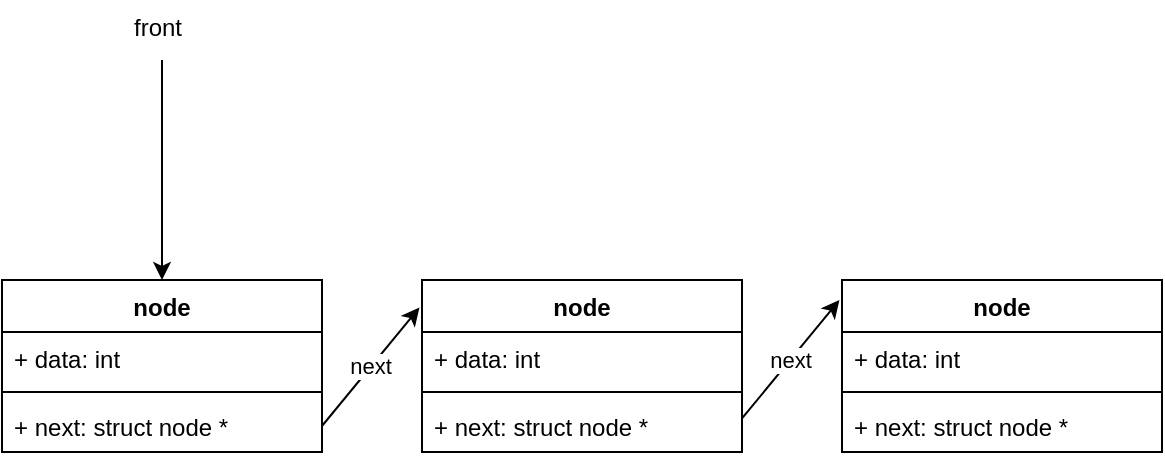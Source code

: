 <mxfile version="13.6.0" type="github">
  <diagram id="Vss-l0w1QYX-YwK_ltrS" name="Page-1">
    <mxGraphModel dx="931" dy="441" grid="1" gridSize="10" guides="1" tooltips="1" connect="1" arrows="1" fold="1" page="1" pageScale="1" pageWidth="1169" pageHeight="1654" math="0" shadow="0">
      <root>
        <mxCell id="0" />
        <mxCell id="1" parent="0" />
        <mxCell id="1GunNgylp0dj-ZQwrUva-2" value="node" style="swimlane;fontStyle=1;align=center;verticalAlign=top;childLayout=stackLayout;horizontal=1;startSize=26;horizontalStack=0;resizeParent=1;resizeParentMax=0;resizeLast=0;collapsible=1;marginBottom=0;" vertex="1" parent="1">
          <mxGeometry x="190" y="220" width="160" height="86" as="geometry" />
        </mxCell>
        <mxCell id="1GunNgylp0dj-ZQwrUva-3" value="+ data: int" style="text;strokeColor=none;fillColor=none;align=left;verticalAlign=top;spacingLeft=4;spacingRight=4;overflow=hidden;rotatable=0;points=[[0,0.5],[1,0.5]];portConstraint=eastwest;" vertex="1" parent="1GunNgylp0dj-ZQwrUva-2">
          <mxGeometry y="26" width="160" height="26" as="geometry" />
        </mxCell>
        <mxCell id="1GunNgylp0dj-ZQwrUva-4" value="" style="line;strokeWidth=1;fillColor=none;align=left;verticalAlign=middle;spacingTop=-1;spacingLeft=3;spacingRight=3;rotatable=0;labelPosition=right;points=[];portConstraint=eastwest;" vertex="1" parent="1GunNgylp0dj-ZQwrUva-2">
          <mxGeometry y="52" width="160" height="8" as="geometry" />
        </mxCell>
        <mxCell id="1GunNgylp0dj-ZQwrUva-5" value="+ next: struct node *" style="text;strokeColor=none;fillColor=none;align=left;verticalAlign=top;spacingLeft=4;spacingRight=4;overflow=hidden;rotatable=0;points=[[0,0.5],[1,0.5]];portConstraint=eastwest;" vertex="1" parent="1GunNgylp0dj-ZQwrUva-2">
          <mxGeometry y="60" width="160" height="26" as="geometry" />
        </mxCell>
        <mxCell id="1GunNgylp0dj-ZQwrUva-6" value="next" style="endArrow=classic;html=1;exitX=1;exitY=0.5;exitDx=0;exitDy=0;entryX=-0.008;entryY=0.16;entryDx=0;entryDy=0;entryPerimeter=0;" edge="1" parent="1" source="1GunNgylp0dj-ZQwrUva-5" target="1GunNgylp0dj-ZQwrUva-7">
          <mxGeometry width="50" height="50" relative="1" as="geometry">
            <mxPoint x="390" y="320" as="sourcePoint" />
            <mxPoint x="440" y="270" as="targetPoint" />
          </mxGeometry>
        </mxCell>
        <mxCell id="1GunNgylp0dj-ZQwrUva-7" value="node" style="swimlane;fontStyle=1;align=center;verticalAlign=top;childLayout=stackLayout;horizontal=1;startSize=26;horizontalStack=0;resizeParent=1;resizeParentMax=0;resizeLast=0;collapsible=1;marginBottom=0;" vertex="1" parent="1">
          <mxGeometry x="400" y="220" width="160" height="86" as="geometry" />
        </mxCell>
        <mxCell id="1GunNgylp0dj-ZQwrUva-8" value="+ data: int" style="text;strokeColor=none;fillColor=none;align=left;verticalAlign=top;spacingLeft=4;spacingRight=4;overflow=hidden;rotatable=0;points=[[0,0.5],[1,0.5]];portConstraint=eastwest;" vertex="1" parent="1GunNgylp0dj-ZQwrUva-7">
          <mxGeometry y="26" width="160" height="26" as="geometry" />
        </mxCell>
        <mxCell id="1GunNgylp0dj-ZQwrUva-9" value="" style="line;strokeWidth=1;fillColor=none;align=left;verticalAlign=middle;spacingTop=-1;spacingLeft=3;spacingRight=3;rotatable=0;labelPosition=right;points=[];portConstraint=eastwest;" vertex="1" parent="1GunNgylp0dj-ZQwrUva-7">
          <mxGeometry y="52" width="160" height="8" as="geometry" />
        </mxCell>
        <mxCell id="1GunNgylp0dj-ZQwrUva-10" value="+ next: struct node *" style="text;strokeColor=none;fillColor=none;align=left;verticalAlign=top;spacingLeft=4;spacingRight=4;overflow=hidden;rotatable=0;points=[[0,0.5],[1,0.5]];portConstraint=eastwest;" vertex="1" parent="1GunNgylp0dj-ZQwrUva-7">
          <mxGeometry y="60" width="160" height="26" as="geometry" />
        </mxCell>
        <mxCell id="1GunNgylp0dj-ZQwrUva-15" value="next" style="endArrow=classic;html=1;exitX=1;exitY=0.5;exitDx=0;exitDy=0;entryX=-0.008;entryY=0.16;entryDx=0;entryDy=0;entryPerimeter=0;" edge="1" parent="1">
          <mxGeometry width="50" height="50" relative="1" as="geometry">
            <mxPoint x="560.0" y="289.24" as="sourcePoint" />
            <mxPoint x="608.72" y="230" as="targetPoint" />
          </mxGeometry>
        </mxCell>
        <mxCell id="1GunNgylp0dj-ZQwrUva-11" value="node" style="swimlane;fontStyle=1;align=center;verticalAlign=top;childLayout=stackLayout;horizontal=1;startSize=26;horizontalStack=0;resizeParent=1;resizeParentMax=0;resizeLast=0;collapsible=1;marginBottom=0;" vertex="1" parent="1">
          <mxGeometry x="610" y="220" width="160" height="86" as="geometry" />
        </mxCell>
        <mxCell id="1GunNgylp0dj-ZQwrUva-12" value="+ data: int" style="text;strokeColor=none;fillColor=none;align=left;verticalAlign=top;spacingLeft=4;spacingRight=4;overflow=hidden;rotatable=0;points=[[0,0.5],[1,0.5]];portConstraint=eastwest;" vertex="1" parent="1GunNgylp0dj-ZQwrUva-11">
          <mxGeometry y="26" width="160" height="26" as="geometry" />
        </mxCell>
        <mxCell id="1GunNgylp0dj-ZQwrUva-13" value="" style="line;strokeWidth=1;fillColor=none;align=left;verticalAlign=middle;spacingTop=-1;spacingLeft=3;spacingRight=3;rotatable=0;labelPosition=right;points=[];portConstraint=eastwest;" vertex="1" parent="1GunNgylp0dj-ZQwrUva-11">
          <mxGeometry y="52" width="160" height="8" as="geometry" />
        </mxCell>
        <mxCell id="1GunNgylp0dj-ZQwrUva-14" value="+ next: struct node *" style="text;strokeColor=none;fillColor=none;align=left;verticalAlign=top;spacingLeft=4;spacingRight=4;overflow=hidden;rotatable=0;points=[[0,0.5],[1,0.5]];portConstraint=eastwest;" vertex="1" parent="1GunNgylp0dj-ZQwrUva-11">
          <mxGeometry y="60" width="160" height="26" as="geometry" />
        </mxCell>
        <mxCell id="1GunNgylp0dj-ZQwrUva-17" value="" style="endArrow=classic;html=1;entryX=0.5;entryY=0;entryDx=0;entryDy=0;" edge="1" parent="1" target="1GunNgylp0dj-ZQwrUva-2">
          <mxGeometry width="50" height="50" relative="1" as="geometry">
            <mxPoint x="270" y="110" as="sourcePoint" />
            <mxPoint x="570" y="190" as="targetPoint" />
          </mxGeometry>
        </mxCell>
        <mxCell id="1GunNgylp0dj-ZQwrUva-18" value="front" style="text;strokeColor=none;fillColor=none;align=left;verticalAlign=top;spacingLeft=4;spacingRight=4;overflow=hidden;rotatable=0;points=[[0,0.5],[1,0.5]];portConstraint=eastwest;" vertex="1" parent="1">
          <mxGeometry x="250" y="80" width="40" height="26" as="geometry" />
        </mxCell>
      </root>
    </mxGraphModel>
  </diagram>
</mxfile>
